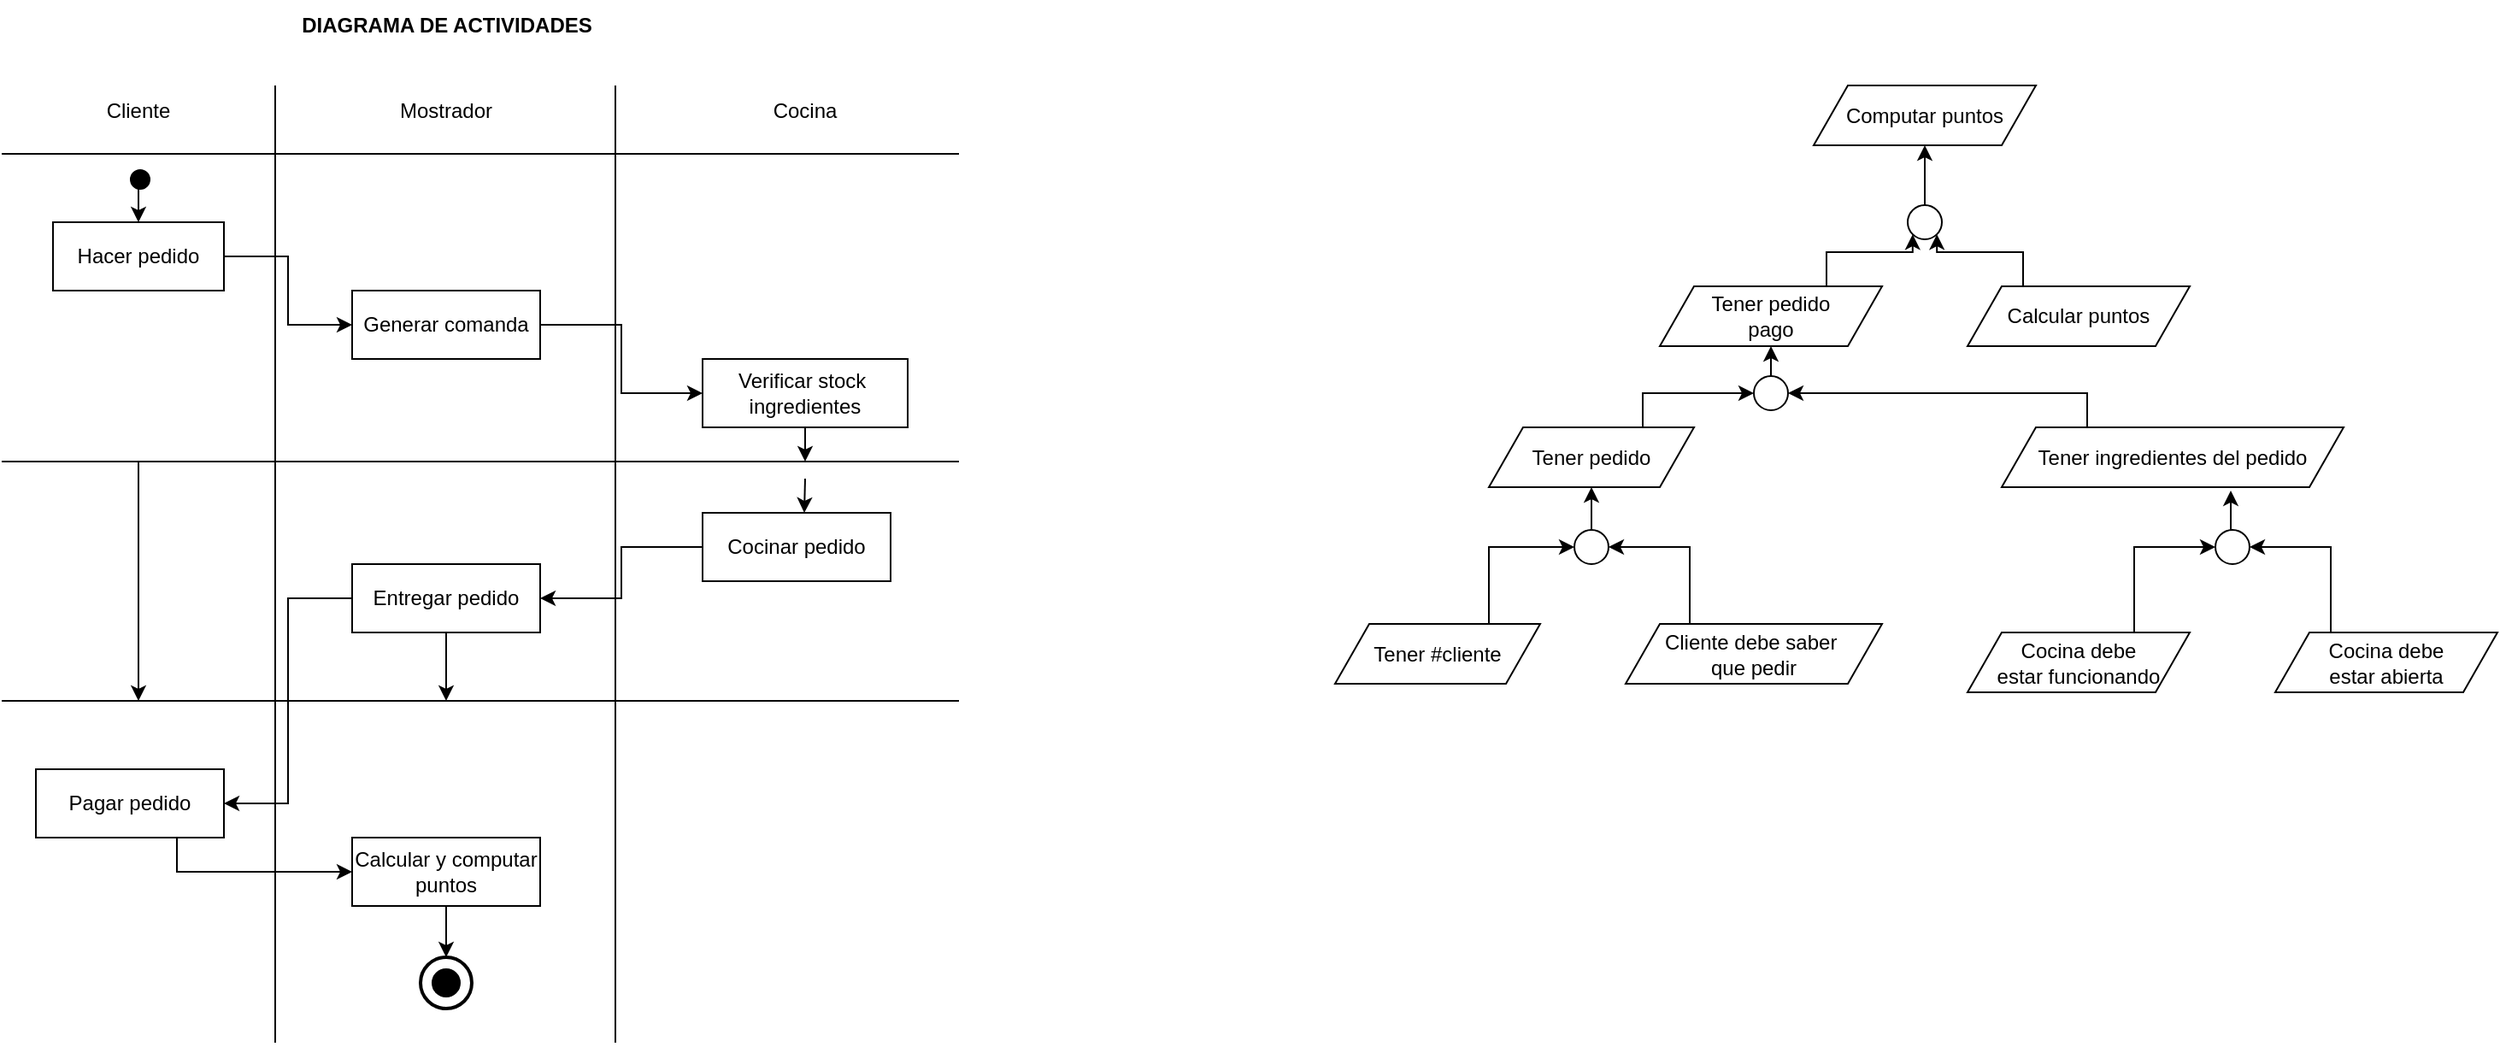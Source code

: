 <mxfile version="21.1.1" type="github">
  <diagram name="Página-1" id="UnZ4PWPG2ShkcQ402A7c">
    <mxGraphModel dx="1120" dy="526" grid="1" gridSize="10" guides="1" tooltips="1" connect="1" arrows="1" fold="1" page="1" pageScale="1" pageWidth="1200" pageHeight="1600" math="0" shadow="0">
      <root>
        <mxCell id="0" />
        <mxCell id="1" parent="0" />
        <mxCell id="7tXcXWrHPfZ0aU3fu_mt-1" value="" style="endArrow=none;html=1;rounded=0;" edge="1" parent="1">
          <mxGeometry width="50" height="50" relative="1" as="geometry">
            <mxPoint x="240" y="120" as="sourcePoint" />
            <mxPoint x="800" y="120" as="targetPoint" />
          </mxGeometry>
        </mxCell>
        <mxCell id="7tXcXWrHPfZ0aU3fu_mt-2" value="" style="endArrow=none;html=1;rounded=0;" edge="1" parent="1">
          <mxGeometry width="50" height="50" relative="1" as="geometry">
            <mxPoint x="400" y="640" as="sourcePoint" />
            <mxPoint x="400" y="80" as="targetPoint" />
          </mxGeometry>
        </mxCell>
        <mxCell id="7tXcXWrHPfZ0aU3fu_mt-3" value="" style="endArrow=none;html=1;rounded=0;" edge="1" parent="1">
          <mxGeometry width="50" height="50" relative="1" as="geometry">
            <mxPoint x="599" y="640" as="sourcePoint" />
            <mxPoint x="599" y="80" as="targetPoint" />
          </mxGeometry>
        </mxCell>
        <mxCell id="7tXcXWrHPfZ0aU3fu_mt-5" value="Cliente" style="text;html=1;strokeColor=none;fillColor=none;align=center;verticalAlign=middle;whiteSpace=wrap;rounded=0;" vertex="1" parent="1">
          <mxGeometry x="290" y="80" width="60" height="30" as="geometry" />
        </mxCell>
        <mxCell id="7tXcXWrHPfZ0aU3fu_mt-6" value="Mostrador" style="text;html=1;strokeColor=none;fillColor=none;align=center;verticalAlign=middle;whiteSpace=wrap;rounded=0;" vertex="1" parent="1">
          <mxGeometry x="470" y="80" width="60" height="30" as="geometry" />
        </mxCell>
        <mxCell id="7tXcXWrHPfZ0aU3fu_mt-7" value="Cocina" style="text;html=1;strokeColor=none;fillColor=none;align=center;verticalAlign=middle;whiteSpace=wrap;rounded=0;" vertex="1" parent="1">
          <mxGeometry x="680" y="80" width="60" height="30" as="geometry" />
        </mxCell>
        <mxCell id="7tXcXWrHPfZ0aU3fu_mt-25" style="edgeStyle=orthogonalEdgeStyle;rounded=0;orthogonalLoop=1;jettySize=auto;html=1;exitX=1;exitY=0.5;exitDx=0;exitDy=0;entryX=0;entryY=0.5;entryDx=0;entryDy=0;" edge="1" parent="1" source="7tXcXWrHPfZ0aU3fu_mt-8" target="7tXcXWrHPfZ0aU3fu_mt-9">
          <mxGeometry relative="1" as="geometry" />
        </mxCell>
        <mxCell id="7tXcXWrHPfZ0aU3fu_mt-8" value="Hacer pedido" style="rounded=0;whiteSpace=wrap;html=1;" vertex="1" parent="1">
          <mxGeometry x="270" y="160" width="100" height="40" as="geometry" />
        </mxCell>
        <mxCell id="7tXcXWrHPfZ0aU3fu_mt-26" style="edgeStyle=orthogonalEdgeStyle;rounded=0;orthogonalLoop=1;jettySize=auto;html=1;exitX=1;exitY=0.5;exitDx=0;exitDy=0;entryX=0;entryY=0.5;entryDx=0;entryDy=0;" edge="1" parent="1" source="7tXcXWrHPfZ0aU3fu_mt-9" target="7tXcXWrHPfZ0aU3fu_mt-10">
          <mxGeometry relative="1" as="geometry" />
        </mxCell>
        <mxCell id="7tXcXWrHPfZ0aU3fu_mt-9" value="Generar comanda" style="rounded=0;whiteSpace=wrap;html=1;" vertex="1" parent="1">
          <mxGeometry x="445" y="200" width="110" height="40" as="geometry" />
        </mxCell>
        <mxCell id="7tXcXWrHPfZ0aU3fu_mt-27" style="edgeStyle=orthogonalEdgeStyle;rounded=0;orthogonalLoop=1;jettySize=auto;html=1;exitX=0.5;exitY=1;exitDx=0;exitDy=0;" edge="1" parent="1" source="7tXcXWrHPfZ0aU3fu_mt-10">
          <mxGeometry relative="1" as="geometry">
            <mxPoint x="710" y="300" as="targetPoint" />
          </mxGeometry>
        </mxCell>
        <mxCell id="7tXcXWrHPfZ0aU3fu_mt-10" value="Verificar stock&amp;nbsp;&lt;br&gt;ingredientes" style="rounded=0;whiteSpace=wrap;html=1;" vertex="1" parent="1">
          <mxGeometry x="650" y="240" width="120" height="40" as="geometry" />
        </mxCell>
        <mxCell id="7tXcXWrHPfZ0aU3fu_mt-29" style="edgeStyle=orthogonalEdgeStyle;rounded=0;orthogonalLoop=1;jettySize=auto;html=1;exitX=0;exitY=0.5;exitDx=0;exitDy=0;entryX=1;entryY=0.5;entryDx=0;entryDy=0;" edge="1" parent="1" source="7tXcXWrHPfZ0aU3fu_mt-11" target="7tXcXWrHPfZ0aU3fu_mt-12">
          <mxGeometry relative="1" as="geometry" />
        </mxCell>
        <mxCell id="7tXcXWrHPfZ0aU3fu_mt-11" value="Cocinar pedido" style="rounded=0;whiteSpace=wrap;html=1;" vertex="1" parent="1">
          <mxGeometry x="650" y="330" width="110" height="40" as="geometry" />
        </mxCell>
        <mxCell id="7tXcXWrHPfZ0aU3fu_mt-30" style="edgeStyle=orthogonalEdgeStyle;rounded=0;orthogonalLoop=1;jettySize=auto;html=1;exitX=0.5;exitY=1;exitDx=0;exitDy=0;" edge="1" parent="1" source="7tXcXWrHPfZ0aU3fu_mt-12">
          <mxGeometry relative="1" as="geometry">
            <mxPoint x="500" y="440" as="targetPoint" />
          </mxGeometry>
        </mxCell>
        <mxCell id="7tXcXWrHPfZ0aU3fu_mt-31" style="edgeStyle=orthogonalEdgeStyle;rounded=0;orthogonalLoop=1;jettySize=auto;html=1;exitX=0;exitY=0.5;exitDx=0;exitDy=0;entryX=1;entryY=0.5;entryDx=0;entryDy=0;" edge="1" parent="1" source="7tXcXWrHPfZ0aU3fu_mt-12" target="7tXcXWrHPfZ0aU3fu_mt-15">
          <mxGeometry relative="1" as="geometry" />
        </mxCell>
        <mxCell id="7tXcXWrHPfZ0aU3fu_mt-12" value="Entregar pedido" style="rounded=0;whiteSpace=wrap;html=1;" vertex="1" parent="1">
          <mxGeometry x="445" y="360" width="110" height="40" as="geometry" />
        </mxCell>
        <mxCell id="7tXcXWrHPfZ0aU3fu_mt-13" value="" style="endArrow=none;html=1;rounded=0;" edge="1" parent="1">
          <mxGeometry width="50" height="50" relative="1" as="geometry">
            <mxPoint x="240" y="300" as="sourcePoint" />
            <mxPoint x="800" y="300" as="targetPoint" />
          </mxGeometry>
        </mxCell>
        <mxCell id="7tXcXWrHPfZ0aU3fu_mt-14" value="" style="endArrow=none;html=1;rounded=0;" edge="1" parent="1">
          <mxGeometry width="50" height="50" relative="1" as="geometry">
            <mxPoint x="240" y="440" as="sourcePoint" />
            <mxPoint x="800" y="440" as="targetPoint" />
          </mxGeometry>
        </mxCell>
        <mxCell id="7tXcXWrHPfZ0aU3fu_mt-32" style="edgeStyle=orthogonalEdgeStyle;rounded=0;orthogonalLoop=1;jettySize=auto;html=1;exitX=0.75;exitY=1;exitDx=0;exitDy=0;" edge="1" parent="1" source="7tXcXWrHPfZ0aU3fu_mt-15" target="7tXcXWrHPfZ0aU3fu_mt-16">
          <mxGeometry relative="1" as="geometry" />
        </mxCell>
        <mxCell id="7tXcXWrHPfZ0aU3fu_mt-15" value="Pagar pedido" style="rounded=0;whiteSpace=wrap;html=1;" vertex="1" parent="1">
          <mxGeometry x="260" y="480" width="110" height="40" as="geometry" />
        </mxCell>
        <mxCell id="7tXcXWrHPfZ0aU3fu_mt-33" style="edgeStyle=orthogonalEdgeStyle;rounded=0;orthogonalLoop=1;jettySize=auto;html=1;exitX=0.5;exitY=1;exitDx=0;exitDy=0;entryX=0.5;entryY=0;entryDx=0;entryDy=0;entryPerimeter=0;" edge="1" parent="1" source="7tXcXWrHPfZ0aU3fu_mt-16" target="7tXcXWrHPfZ0aU3fu_mt-18">
          <mxGeometry relative="1" as="geometry" />
        </mxCell>
        <mxCell id="7tXcXWrHPfZ0aU3fu_mt-16" value="Calcular y computar&lt;br&gt;puntos" style="rounded=0;whiteSpace=wrap;html=1;" vertex="1" parent="1">
          <mxGeometry x="445" y="520" width="110" height="40" as="geometry" />
        </mxCell>
        <mxCell id="7tXcXWrHPfZ0aU3fu_mt-20" value="" style="group" vertex="1" connectable="0" parent="1">
          <mxGeometry x="485" y="590" width="30" height="30" as="geometry" />
        </mxCell>
        <mxCell id="7tXcXWrHPfZ0aU3fu_mt-18" value="" style="strokeWidth=2;html=1;shape=mxgraph.flowchart.start_2;whiteSpace=wrap;" vertex="1" parent="7tXcXWrHPfZ0aU3fu_mt-20">
          <mxGeometry width="30" height="30" as="geometry" />
        </mxCell>
        <mxCell id="7tXcXWrHPfZ0aU3fu_mt-19" value="" style="strokeWidth=2;html=1;shape=mxgraph.flowchart.start_2;whiteSpace=wrap;fillColor=#000000;" vertex="1" parent="7tXcXWrHPfZ0aU3fu_mt-20">
          <mxGeometry x="7.5" y="7.5" width="15" height="15" as="geometry" />
        </mxCell>
        <mxCell id="7tXcXWrHPfZ0aU3fu_mt-24" style="edgeStyle=orthogonalEdgeStyle;rounded=0;orthogonalLoop=1;jettySize=auto;html=1;exitX=0.5;exitY=1;exitDx=0;exitDy=0;exitPerimeter=0;entryX=0.5;entryY=0;entryDx=0;entryDy=0;" edge="1" parent="1" source="7tXcXWrHPfZ0aU3fu_mt-22" target="7tXcXWrHPfZ0aU3fu_mt-8">
          <mxGeometry relative="1" as="geometry" />
        </mxCell>
        <mxCell id="7tXcXWrHPfZ0aU3fu_mt-22" value="" style="strokeWidth=2;html=1;shape=mxgraph.flowchart.start_2;whiteSpace=wrap;fillColor=#000000;" vertex="1" parent="1">
          <mxGeometry x="316" y="130" width="10" height="10" as="geometry" />
        </mxCell>
        <mxCell id="7tXcXWrHPfZ0aU3fu_mt-34" value="" style="endArrow=classic;html=1;rounded=0;" edge="1" parent="1">
          <mxGeometry width="50" height="50" relative="1" as="geometry">
            <mxPoint x="320" y="300" as="sourcePoint" />
            <mxPoint x="320" y="440" as="targetPoint" />
          </mxGeometry>
        </mxCell>
        <mxCell id="7tXcXWrHPfZ0aU3fu_mt-35" value="" style="endArrow=classic;html=1;rounded=0;" edge="1" parent="1">
          <mxGeometry width="50" height="50" relative="1" as="geometry">
            <mxPoint x="710" y="310" as="sourcePoint" />
            <mxPoint x="709.5" y="330" as="targetPoint" />
          </mxGeometry>
        </mxCell>
        <mxCell id="7tXcXWrHPfZ0aU3fu_mt-36" value="&lt;b&gt;DIAGRAMA DE ACTIVIDADES&lt;/b&gt;" style="text;html=1;strokeColor=none;fillColor=none;align=center;verticalAlign=middle;whiteSpace=wrap;rounded=0;" vertex="1" parent="1">
          <mxGeometry x="397.5" y="30" width="205" height="30" as="geometry" />
        </mxCell>
        <mxCell id="7tXcXWrHPfZ0aU3fu_mt-37" value="Computar puntos" style="shape=parallelogram;perimeter=parallelogramPerimeter;whiteSpace=wrap;html=1;fixedSize=1;" vertex="1" parent="1">
          <mxGeometry x="1300" y="80" width="130" height="35" as="geometry" />
        </mxCell>
        <mxCell id="7tXcXWrHPfZ0aU3fu_mt-39" style="edgeStyle=orthogonalEdgeStyle;rounded=0;orthogonalLoop=1;jettySize=auto;html=1;exitX=0.5;exitY=0;exitDx=0;exitDy=0;exitPerimeter=0;entryX=0.5;entryY=1;entryDx=0;entryDy=0;" edge="1" parent="1" source="7tXcXWrHPfZ0aU3fu_mt-38" target="7tXcXWrHPfZ0aU3fu_mt-37">
          <mxGeometry relative="1" as="geometry" />
        </mxCell>
        <mxCell id="7tXcXWrHPfZ0aU3fu_mt-38" value="" style="verticalLabelPosition=bottom;verticalAlign=top;html=1;shape=mxgraph.flowchart.on-page_reference;" vertex="1" parent="1">
          <mxGeometry x="1355" y="150" width="20" height="20" as="geometry" />
        </mxCell>
        <mxCell id="7tXcXWrHPfZ0aU3fu_mt-45" style="edgeStyle=orthogonalEdgeStyle;rounded=0;orthogonalLoop=1;jettySize=auto;html=1;exitX=0.25;exitY=0;exitDx=0;exitDy=0;entryX=0.855;entryY=0.855;entryDx=0;entryDy=0;entryPerimeter=0;" edge="1" parent="1" source="7tXcXWrHPfZ0aU3fu_mt-40" target="7tXcXWrHPfZ0aU3fu_mt-38">
          <mxGeometry relative="1" as="geometry" />
        </mxCell>
        <mxCell id="7tXcXWrHPfZ0aU3fu_mt-40" value="Calcular puntos" style="shape=parallelogram;perimeter=parallelogramPerimeter;whiteSpace=wrap;html=1;fixedSize=1;" vertex="1" parent="1">
          <mxGeometry x="1390" y="197.5" width="130" height="35" as="geometry" />
        </mxCell>
        <mxCell id="7tXcXWrHPfZ0aU3fu_mt-44" style="edgeStyle=orthogonalEdgeStyle;rounded=0;orthogonalLoop=1;jettySize=auto;html=1;exitX=0.75;exitY=0;exitDx=0;exitDy=0;entryX=0.145;entryY=0.855;entryDx=0;entryDy=0;entryPerimeter=0;" edge="1" parent="1" source="7tXcXWrHPfZ0aU3fu_mt-41" target="7tXcXWrHPfZ0aU3fu_mt-38">
          <mxGeometry relative="1" as="geometry" />
        </mxCell>
        <mxCell id="7tXcXWrHPfZ0aU3fu_mt-41" value="Tener pedido &lt;br&gt;pago" style="shape=parallelogram;perimeter=parallelogramPerimeter;whiteSpace=wrap;html=1;fixedSize=1;" vertex="1" parent="1">
          <mxGeometry x="1210" y="197.5" width="130" height="35" as="geometry" />
        </mxCell>
        <mxCell id="7tXcXWrHPfZ0aU3fu_mt-47" style="edgeStyle=orthogonalEdgeStyle;rounded=0;orthogonalLoop=1;jettySize=auto;html=1;exitX=0.5;exitY=0;exitDx=0;exitDy=0;exitPerimeter=0;entryX=0.5;entryY=1;entryDx=0;entryDy=0;" edge="1" parent="1" source="7tXcXWrHPfZ0aU3fu_mt-46" target="7tXcXWrHPfZ0aU3fu_mt-41">
          <mxGeometry relative="1" as="geometry" />
        </mxCell>
        <mxCell id="7tXcXWrHPfZ0aU3fu_mt-46" value="" style="verticalLabelPosition=bottom;verticalAlign=top;html=1;shape=mxgraph.flowchart.on-page_reference;" vertex="1" parent="1">
          <mxGeometry x="1265" y="250" width="20" height="20" as="geometry" />
        </mxCell>
        <mxCell id="7tXcXWrHPfZ0aU3fu_mt-49" style="edgeStyle=orthogonalEdgeStyle;rounded=0;orthogonalLoop=1;jettySize=auto;html=1;exitX=0.25;exitY=0;exitDx=0;exitDy=0;entryX=1;entryY=0.5;entryDx=0;entryDy=0;entryPerimeter=0;" edge="1" parent="1" source="7tXcXWrHPfZ0aU3fu_mt-48" target="7tXcXWrHPfZ0aU3fu_mt-46">
          <mxGeometry relative="1" as="geometry" />
        </mxCell>
        <mxCell id="7tXcXWrHPfZ0aU3fu_mt-48" value="Tener ingredientes del pedido" style="shape=parallelogram;perimeter=parallelogramPerimeter;whiteSpace=wrap;html=1;fixedSize=1;" vertex="1" parent="1">
          <mxGeometry x="1410" y="280" width="200" height="35" as="geometry" />
        </mxCell>
        <mxCell id="7tXcXWrHPfZ0aU3fu_mt-51" style="edgeStyle=orthogonalEdgeStyle;rounded=0;orthogonalLoop=1;jettySize=auto;html=1;exitX=0.75;exitY=0;exitDx=0;exitDy=0;entryX=0;entryY=0.5;entryDx=0;entryDy=0;entryPerimeter=0;" edge="1" parent="1" source="7tXcXWrHPfZ0aU3fu_mt-50" target="7tXcXWrHPfZ0aU3fu_mt-46">
          <mxGeometry relative="1" as="geometry" />
        </mxCell>
        <mxCell id="7tXcXWrHPfZ0aU3fu_mt-50" value="Tener pedido" style="shape=parallelogram;perimeter=parallelogramPerimeter;whiteSpace=wrap;html=1;fixedSize=1;" vertex="1" parent="1">
          <mxGeometry x="1110" y="280" width="120" height="35" as="geometry" />
        </mxCell>
        <mxCell id="7tXcXWrHPfZ0aU3fu_mt-54" style="edgeStyle=orthogonalEdgeStyle;rounded=0;orthogonalLoop=1;jettySize=auto;html=1;exitX=0.5;exitY=0;exitDx=0;exitDy=0;exitPerimeter=0;entryX=0.5;entryY=1;entryDx=0;entryDy=0;" edge="1" parent="1" source="7tXcXWrHPfZ0aU3fu_mt-52" target="7tXcXWrHPfZ0aU3fu_mt-50">
          <mxGeometry relative="1" as="geometry" />
        </mxCell>
        <mxCell id="7tXcXWrHPfZ0aU3fu_mt-52" value="" style="verticalLabelPosition=bottom;verticalAlign=top;html=1;shape=mxgraph.flowchart.on-page_reference;" vertex="1" parent="1">
          <mxGeometry x="1160" y="340" width="20" height="20" as="geometry" />
        </mxCell>
        <mxCell id="7tXcXWrHPfZ0aU3fu_mt-57" style="edgeStyle=orthogonalEdgeStyle;rounded=0;orthogonalLoop=1;jettySize=auto;html=1;exitX=0.75;exitY=0;exitDx=0;exitDy=0;entryX=0;entryY=0.5;entryDx=0;entryDy=0;entryPerimeter=0;" edge="1" parent="1" source="7tXcXWrHPfZ0aU3fu_mt-55" target="7tXcXWrHPfZ0aU3fu_mt-52">
          <mxGeometry relative="1" as="geometry" />
        </mxCell>
        <mxCell id="7tXcXWrHPfZ0aU3fu_mt-55" value="Tener #cliente" style="shape=parallelogram;perimeter=parallelogramPerimeter;whiteSpace=wrap;html=1;fixedSize=1;" vertex="1" parent="1">
          <mxGeometry x="1020" y="395" width="120" height="35" as="geometry" />
        </mxCell>
        <mxCell id="7tXcXWrHPfZ0aU3fu_mt-58" style="edgeStyle=orthogonalEdgeStyle;rounded=0;orthogonalLoop=1;jettySize=auto;html=1;exitX=0.25;exitY=0;exitDx=0;exitDy=0;entryX=1;entryY=0.5;entryDx=0;entryDy=0;entryPerimeter=0;" edge="1" parent="1" source="7tXcXWrHPfZ0aU3fu_mt-56" target="7tXcXWrHPfZ0aU3fu_mt-52">
          <mxGeometry relative="1" as="geometry" />
        </mxCell>
        <mxCell id="7tXcXWrHPfZ0aU3fu_mt-56" value="Cliente debe saber&amp;nbsp;&lt;br&gt;que pedir" style="shape=parallelogram;perimeter=parallelogramPerimeter;whiteSpace=wrap;html=1;fixedSize=1;" vertex="1" parent="1">
          <mxGeometry x="1190" y="395" width="150" height="35" as="geometry" />
        </mxCell>
        <mxCell id="7tXcXWrHPfZ0aU3fu_mt-60" style="edgeStyle=orthogonalEdgeStyle;rounded=0;orthogonalLoop=1;jettySize=auto;html=1;exitX=0.5;exitY=0;exitDx=0;exitDy=0;exitPerimeter=0;entryX=0.67;entryY=1.057;entryDx=0;entryDy=0;entryPerimeter=0;" edge="1" parent="1" source="7tXcXWrHPfZ0aU3fu_mt-59" target="7tXcXWrHPfZ0aU3fu_mt-48">
          <mxGeometry relative="1" as="geometry" />
        </mxCell>
        <mxCell id="7tXcXWrHPfZ0aU3fu_mt-59" value="" style="verticalLabelPosition=bottom;verticalAlign=top;html=1;shape=mxgraph.flowchart.on-page_reference;" vertex="1" parent="1">
          <mxGeometry x="1535" y="340" width="20" height="20" as="geometry" />
        </mxCell>
        <mxCell id="7tXcXWrHPfZ0aU3fu_mt-64" style="edgeStyle=orthogonalEdgeStyle;rounded=0;orthogonalLoop=1;jettySize=auto;html=1;exitX=0.25;exitY=0;exitDx=0;exitDy=0;entryX=1;entryY=0.5;entryDx=0;entryDy=0;entryPerimeter=0;" edge="1" parent="1" source="7tXcXWrHPfZ0aU3fu_mt-61" target="7tXcXWrHPfZ0aU3fu_mt-59">
          <mxGeometry relative="1" as="geometry" />
        </mxCell>
        <mxCell id="7tXcXWrHPfZ0aU3fu_mt-61" value="Cocina debe &lt;br&gt;estar&amp;nbsp;abierta" style="shape=parallelogram;perimeter=parallelogramPerimeter;whiteSpace=wrap;html=1;fixedSize=1;" vertex="1" parent="1">
          <mxGeometry x="1570" y="400" width="130" height="35" as="geometry" />
        </mxCell>
        <mxCell id="7tXcXWrHPfZ0aU3fu_mt-63" style="edgeStyle=orthogonalEdgeStyle;rounded=0;orthogonalLoop=1;jettySize=auto;html=1;exitX=0.75;exitY=0;exitDx=0;exitDy=0;entryX=0;entryY=0.5;entryDx=0;entryDy=0;entryPerimeter=0;" edge="1" parent="1" source="7tXcXWrHPfZ0aU3fu_mt-62" target="7tXcXWrHPfZ0aU3fu_mt-59">
          <mxGeometry relative="1" as="geometry" />
        </mxCell>
        <mxCell id="7tXcXWrHPfZ0aU3fu_mt-62" value="Cocina debe &lt;br&gt;estar funcionando" style="shape=parallelogram;perimeter=parallelogramPerimeter;whiteSpace=wrap;html=1;fixedSize=1;" vertex="1" parent="1">
          <mxGeometry x="1390" y="400" width="130" height="35" as="geometry" />
        </mxCell>
      </root>
    </mxGraphModel>
  </diagram>
</mxfile>
